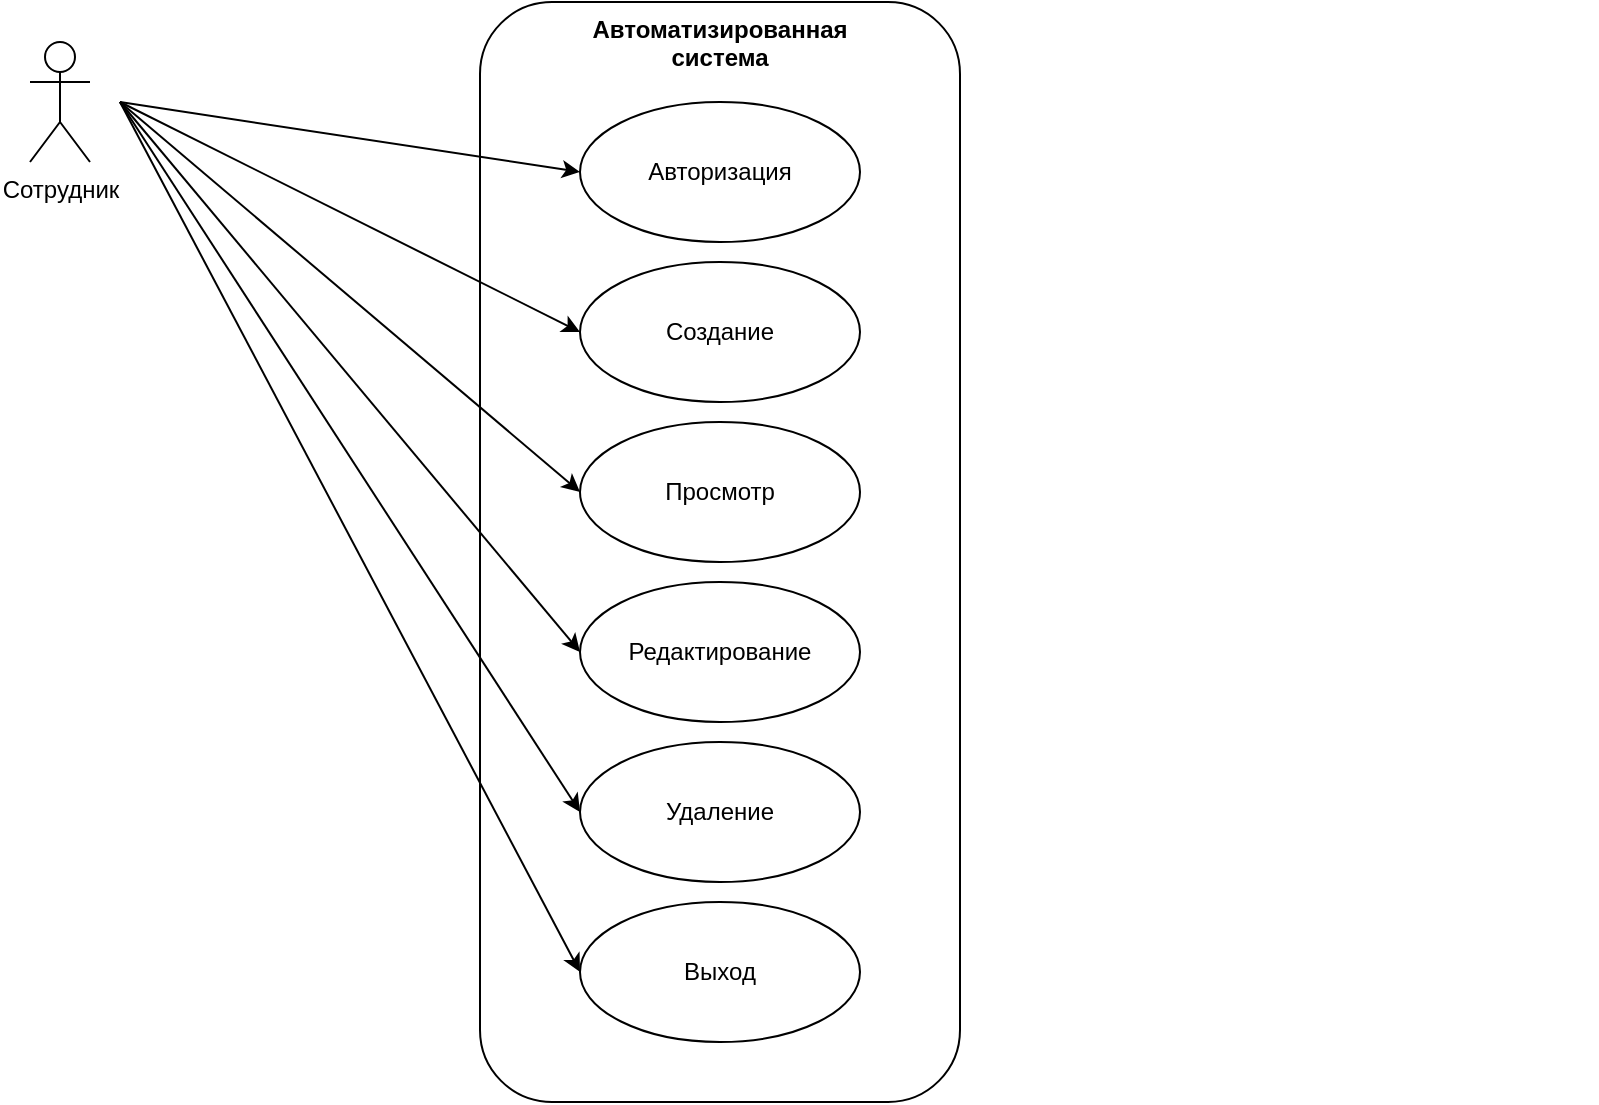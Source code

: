 <mxfile version="15.8.7" type="device"><diagram id="XdsR-3oXGaUUf0R2EBM8" name="Page-1"><mxGraphModel dx="1038" dy="649" grid="1" gridSize="10" guides="1" tooltips="1" connect="1" arrows="1" fold="1" page="1" pageScale="1" pageWidth="850" pageHeight="1100" math="0" shadow="0"><root><mxCell id="0"/><mxCell id="1" parent="0"/><mxCell id="JNfNc6hjv_6WPbaHwvkr-2" value="&lt;b&gt;Автоматизированная&lt;br&gt;система&lt;/b&gt;" style="rounded=1;whiteSpace=wrap;html=1;verticalAlign=top;" parent="1" vertex="1"><mxGeometry x="280" y="40" width="240" height="550" as="geometry"/></mxCell><mxCell id="aMyVok5DFkwJMgKD9U0Q-9" style="edgeStyle=none;rounded=0;orthogonalLoop=1;jettySize=auto;html=1;exitX=1;exitY=0.5;exitDx=0;exitDy=0;entryX=0;entryY=0.5;entryDx=0;entryDy=0;" parent="1" source="aMyVok5DFkwJMgKD9U0Q-7" target="aMyVok5DFkwJMgKD9U0Q-2" edge="1"><mxGeometry relative="1" as="geometry"/></mxCell><mxCell id="aMyVok5DFkwJMgKD9U0Q-10" style="edgeStyle=none;rounded=0;orthogonalLoop=1;jettySize=auto;html=1;exitX=1;exitY=0.5;exitDx=0;exitDy=0;entryX=0;entryY=0.5;entryDx=0;entryDy=0;" parent="1" source="aMyVok5DFkwJMgKD9U0Q-7" target="JNfNc6hjv_6WPbaHwvkr-5" edge="1"><mxGeometry relative="1" as="geometry"/></mxCell><mxCell id="aMyVok5DFkwJMgKD9U0Q-11" style="edgeStyle=none;rounded=0;orthogonalLoop=1;jettySize=auto;html=1;exitX=1;exitY=0.5;exitDx=0;exitDy=0;entryX=0;entryY=0.5;entryDx=0;entryDy=0;" parent="1" source="aMyVok5DFkwJMgKD9U0Q-7" target="JNfNc6hjv_6WPbaHwvkr-6" edge="1"><mxGeometry relative="1" as="geometry"/></mxCell><mxCell id="aMyVok5DFkwJMgKD9U0Q-12" style="edgeStyle=none;rounded=0;orthogonalLoop=1;jettySize=auto;html=1;exitX=1;exitY=0.5;exitDx=0;exitDy=0;entryX=0;entryY=0.5;entryDx=0;entryDy=0;" parent="1" source="aMyVok5DFkwJMgKD9U0Q-7" target="JNfNc6hjv_6WPbaHwvkr-7" edge="1"><mxGeometry relative="1" as="geometry"/></mxCell><mxCell id="aMyVok5DFkwJMgKD9U0Q-13" style="edgeStyle=none;rounded=0;orthogonalLoop=1;jettySize=auto;html=1;exitX=1;exitY=0.5;exitDx=0;exitDy=0;entryX=0;entryY=0.5;entryDx=0;entryDy=0;" parent="1" source="aMyVok5DFkwJMgKD9U0Q-7" target="aMyVok5DFkwJMgKD9U0Q-1" edge="1"><mxGeometry relative="1" as="geometry"/></mxCell><mxCell id="aMyVok5DFkwJMgKD9U0Q-15" style="edgeStyle=none;rounded=0;orthogonalLoop=1;jettySize=auto;html=1;exitX=1;exitY=0.5;exitDx=0;exitDy=0;entryX=0;entryY=0.5;entryDx=0;entryDy=0;" parent="1" source="aMyVok5DFkwJMgKD9U0Q-7" target="JNfNc6hjv_6WPbaHwvkr-8" edge="1"><mxGeometry relative="1" as="geometry"/></mxCell><mxCell id="aMyVok5DFkwJMgKD9U0Q-7" value="" style="rounded=0;whiteSpace=wrap;html=1;strokeColor=none;fillColor=none;" parent="1" vertex="1"><mxGeometry x="40" y="40" width="60" height="100" as="geometry"/></mxCell><mxCell id="JNfNc6hjv_6WPbaHwvkr-5" value="Создание" style="ellipse;whiteSpace=wrap;html=1;" parent="1" vertex="1"><mxGeometry x="330" y="170" width="140" height="70" as="geometry"/></mxCell><mxCell id="JNfNc6hjv_6WPbaHwvkr-6" value="Просмотр" style="ellipse;whiteSpace=wrap;html=1;" parent="1" vertex="1"><mxGeometry x="330" y="250" width="140" height="70" as="geometry"/></mxCell><mxCell id="JNfNc6hjv_6WPbaHwvkr-7" value="Редактирование" style="ellipse;whiteSpace=wrap;html=1;" parent="1" vertex="1"><mxGeometry x="330" y="330" width="140" height="70" as="geometry"/></mxCell><mxCell id="JNfNc6hjv_6WPbaHwvkr-8" value="Выход" style="ellipse;whiteSpace=wrap;html=1;" parent="1" vertex="1"><mxGeometry x="330" y="490" width="140" height="70" as="geometry"/></mxCell><mxCell id="JNfNc6hjv_6WPbaHwvkr-1" value="Сотрудник" style="shape=umlActor;verticalLabelPosition=bottom;verticalAlign=top;html=1;outlineConnect=0;" parent="1" vertex="1"><mxGeometry x="55" y="60" width="30" height="60" as="geometry"/></mxCell><mxCell id="aMyVok5DFkwJMgKD9U0Q-1" value="Удаление" style="ellipse;whiteSpace=wrap;html=1;" parent="1" vertex="1"><mxGeometry x="330" y="410" width="140" height="70" as="geometry"/></mxCell><mxCell id="aMyVok5DFkwJMgKD9U0Q-2" value="Авторизация" style="ellipse;whiteSpace=wrap;html=1;" parent="1" vertex="1"><mxGeometry x="330" y="90" width="140" height="70" as="geometry"/></mxCell><mxCell id="Ry9f3snfyQuPtKphxKIg-12" style="edgeStyle=none;rounded=0;orthogonalLoop=1;jettySize=auto;html=1;exitX=1;exitY=0.5;exitDx=0;exitDy=0;dashed=1;" parent="1" edge="1"><mxGeometry relative="1" as="geometry"><mxPoint x="830" y="380" as="sourcePoint"/><mxPoint x="830" y="380" as="targetPoint"/></mxGeometry></mxCell></root></mxGraphModel></diagram></mxfile>